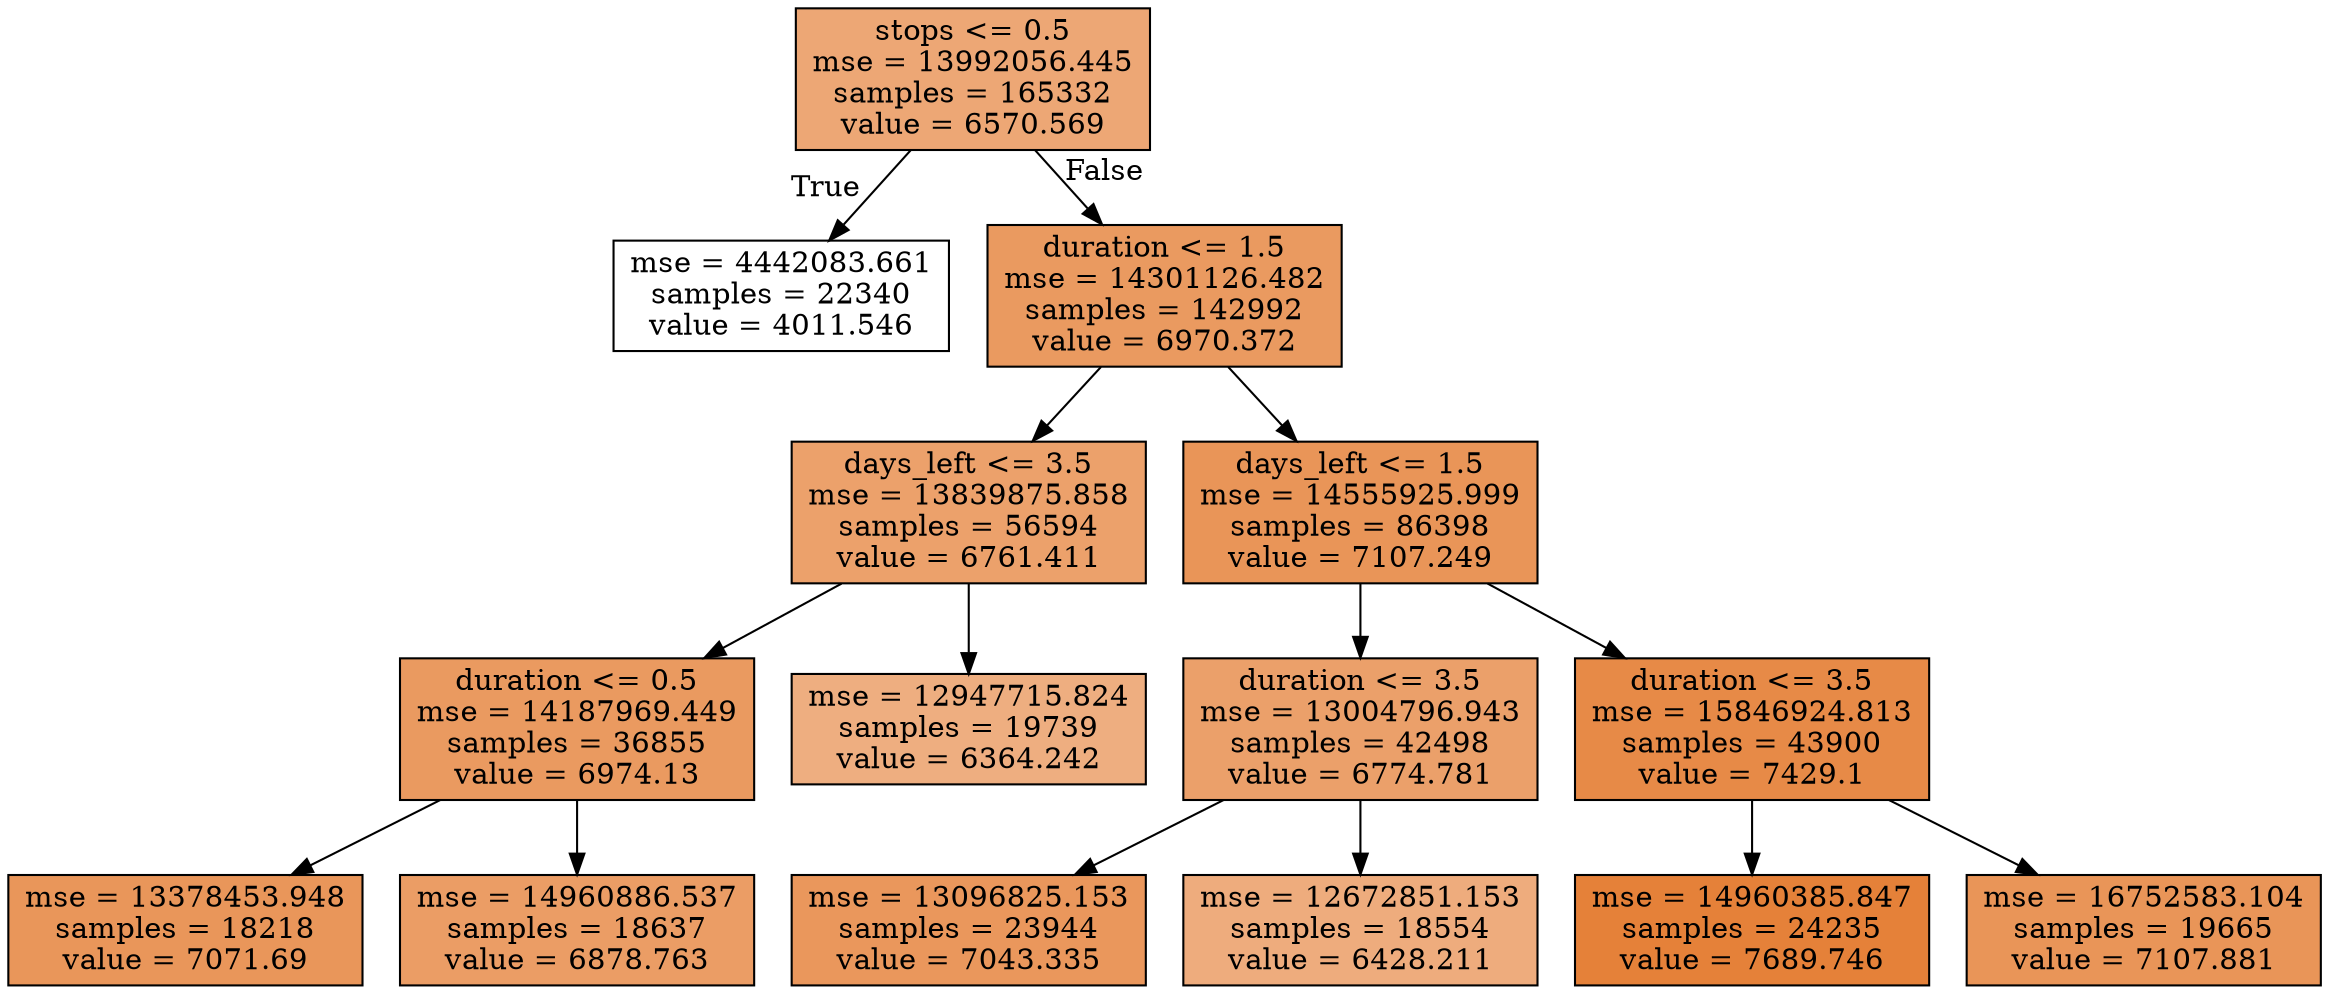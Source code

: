 digraph Tree {
node [shape=box, style="filled", color="black"] ;
0 [label="stops <= 0.5\nmse = 13992056.445\nsamples = 165332\nvalue = 6570.569", fillcolor="#eda775"] ;
1 [label="mse = 4442083.661\nsamples = 22340\nvalue = 4011.546", fillcolor="#ffffff"] ;
0 -> 1 [labeldistance=2.5, labelangle=45, headlabel="True"] ;
2 [label="duration <= 1.5\nmse = 14301126.482\nsamples = 142992\nvalue = 6970.372", fillcolor="#ea9a60"] ;
0 -> 2 [labeldistance=2.5, labelangle=-45, headlabel="False"] ;
3 [label="days_left <= 3.5\nmse = 13839875.858\nsamples = 56594\nvalue = 6761.411", fillcolor="#eca16b"] ;
2 -> 3 ;
4 [label="duration <= 0.5\nmse = 14187969.449\nsamples = 36855\nvalue = 6974.13", fillcolor="#ea9a60"] ;
3 -> 4 ;
5 [label="mse = 13378453.948\nsamples = 18218\nvalue = 7071.69", fillcolor="#e9965a"] ;
4 -> 5 ;
6 [label="mse = 14960886.537\nsamples = 18637\nvalue = 6878.763", fillcolor="#eb9d65"] ;
4 -> 6 ;
7 [label="mse = 12947715.824\nsamples = 19739\nvalue = 6364.242", fillcolor="#eeae80"] ;
3 -> 7 ;
8 [label="days_left <= 1.5\nmse = 14555925.999\nsamples = 86398\nvalue = 7107.249", fillcolor="#e99558"] ;
2 -> 8 ;
9 [label="duration <= 3.5\nmse = 13004796.943\nsamples = 42498\nvalue = 6774.781", fillcolor="#eba06a"] ;
8 -> 9 ;
10 [label="mse = 13096825.153\nsamples = 23944\nvalue = 7043.335", fillcolor="#ea975c"] ;
9 -> 10 ;
11 [label="mse = 12672851.153\nsamples = 18554\nvalue = 6428.211", fillcolor="#eeac7d"] ;
9 -> 11 ;
12 [label="duration <= 3.5\nmse = 15846924.813\nsamples = 43900\nvalue = 7429.1", fillcolor="#e78a47"] ;
8 -> 12 ;
13 [label="mse = 14960385.847\nsamples = 24235\nvalue = 7689.746", fillcolor="#e58139"] ;
12 -> 13 ;
14 [label="mse = 16752583.104\nsamples = 19665\nvalue = 7107.881", fillcolor="#e99558"] ;
12 -> 14 ;
}